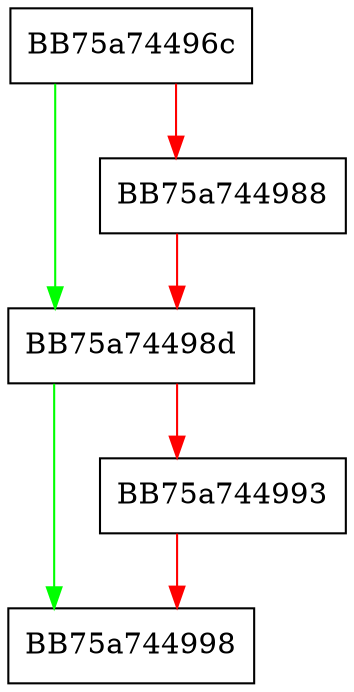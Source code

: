 digraph InitPtr {
  node [shape="box"];
  graph [splines=ortho];
  BB75a74496c -> BB75a74498d [color="green"];
  BB75a74496c -> BB75a744988 [color="red"];
  BB75a744988 -> BB75a74498d [color="red"];
  BB75a74498d -> BB75a744998 [color="green"];
  BB75a74498d -> BB75a744993 [color="red"];
  BB75a744993 -> BB75a744998 [color="red"];
}